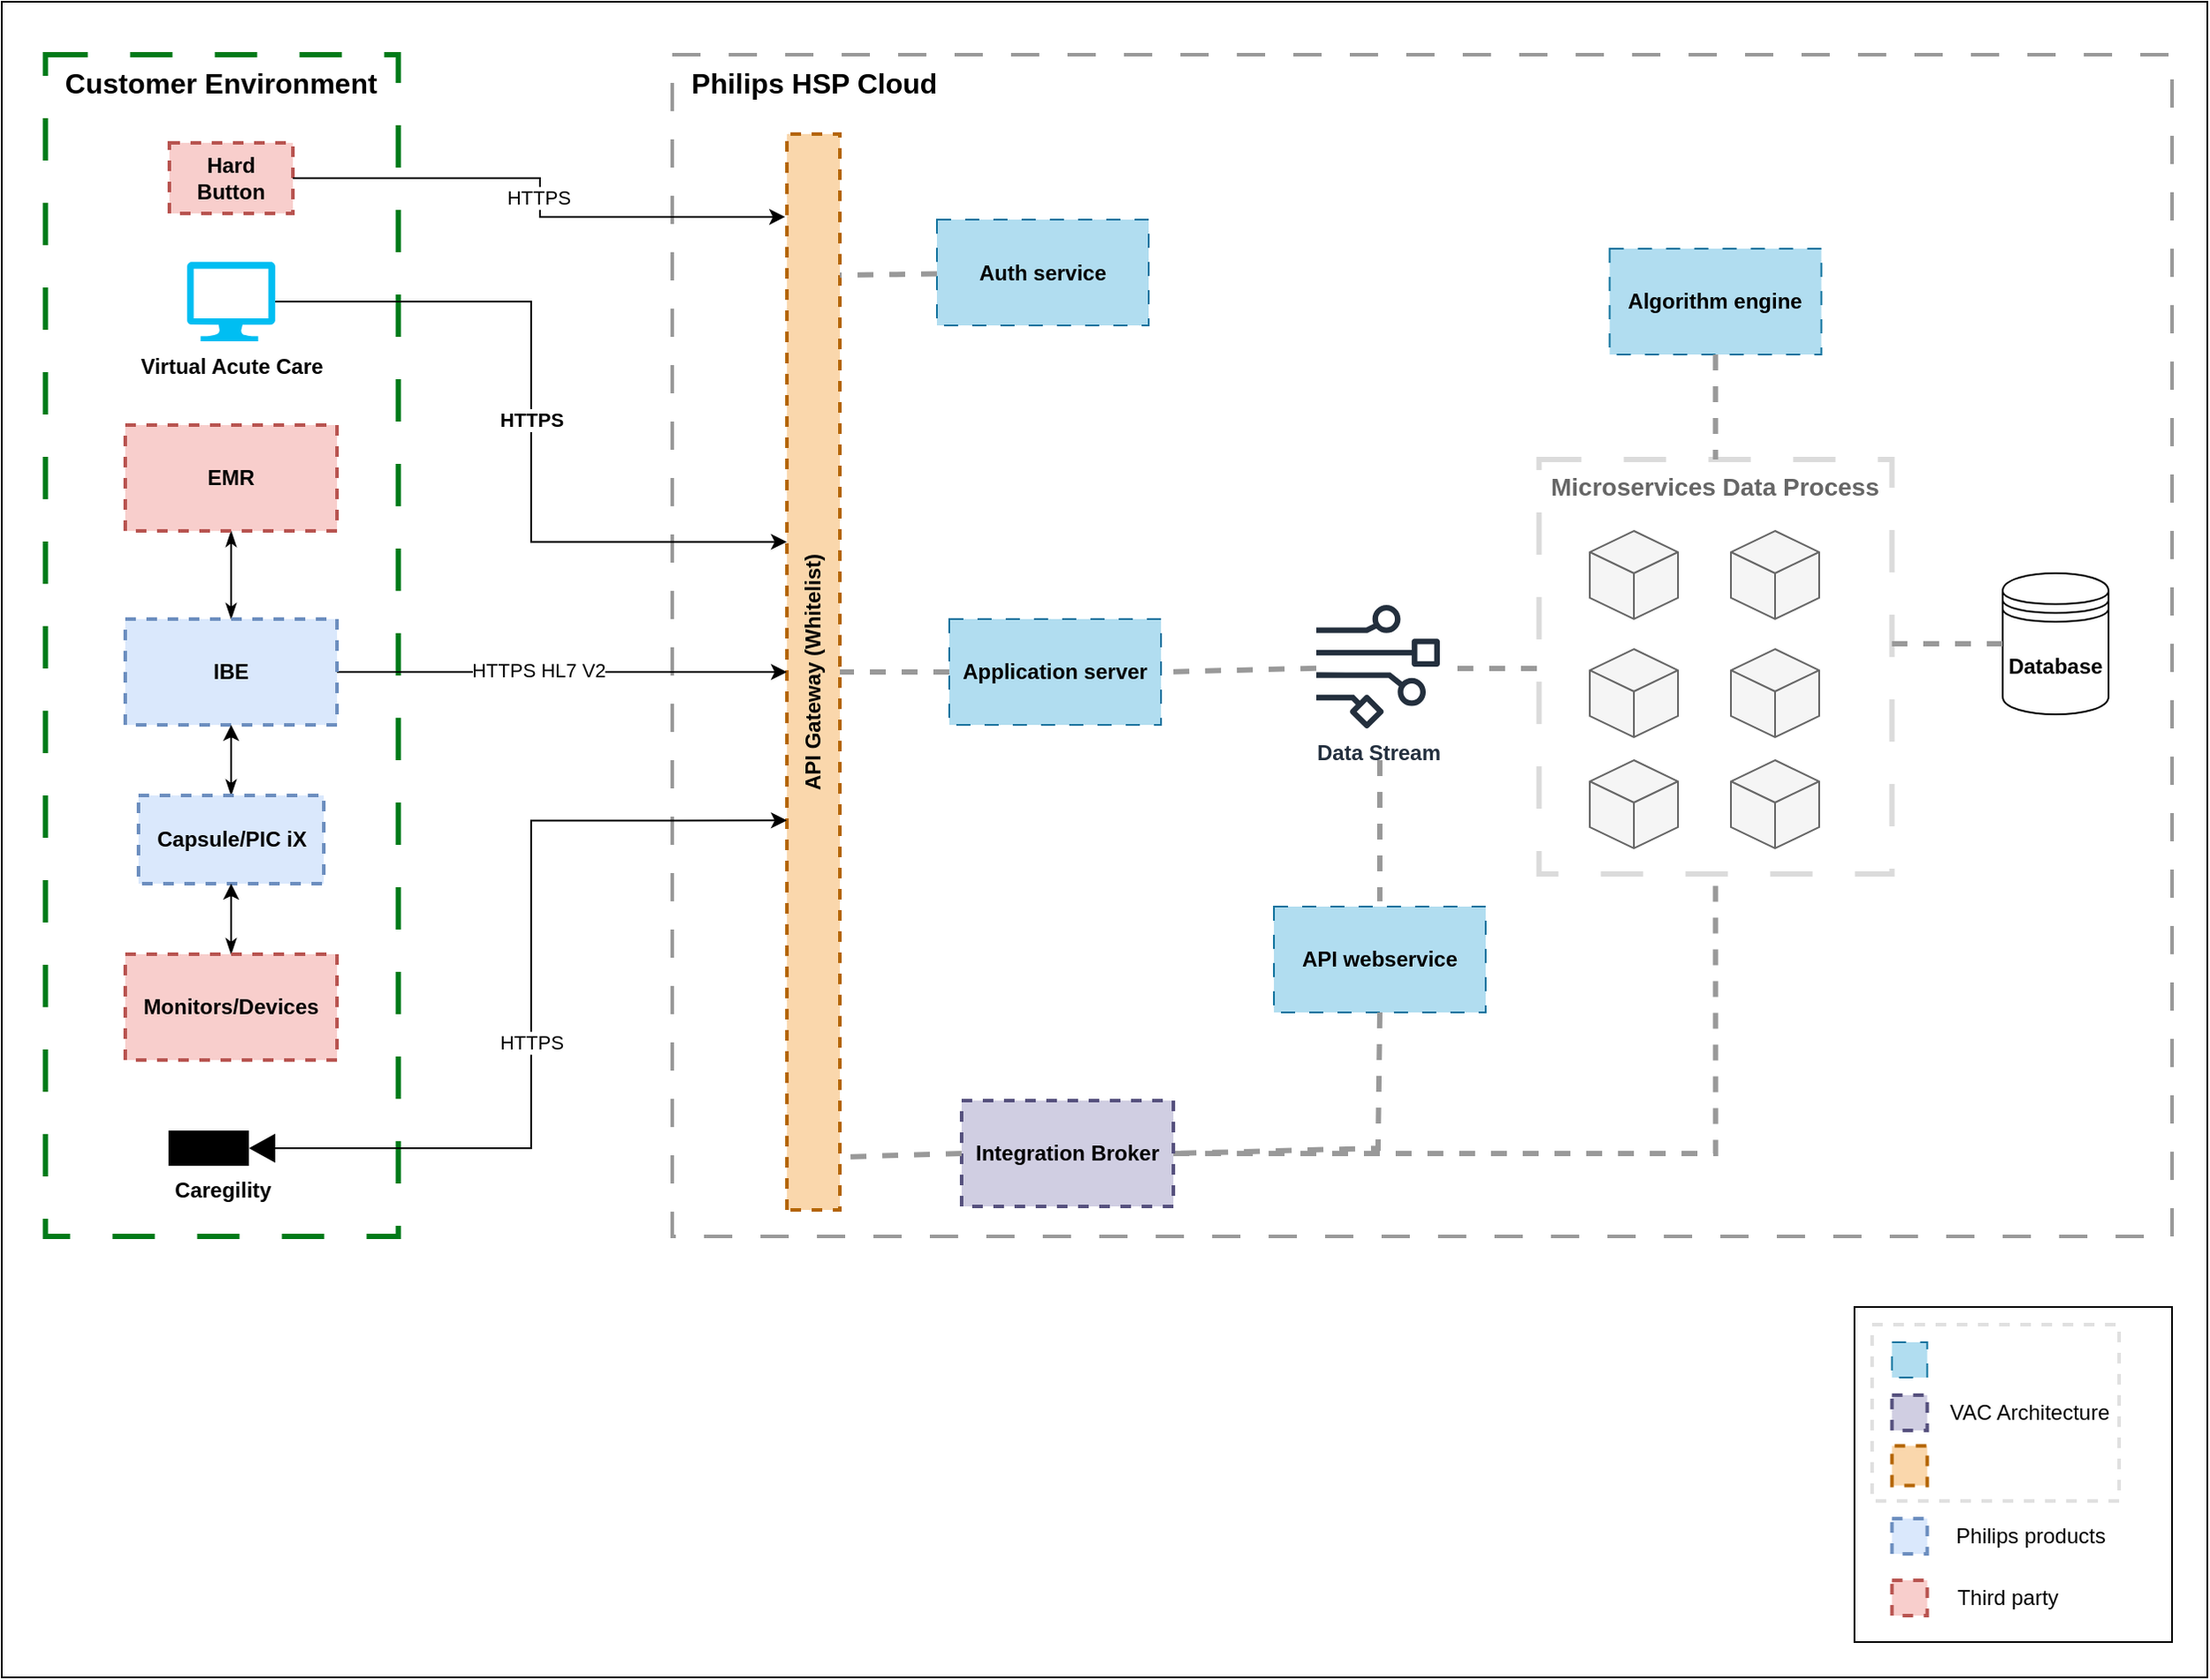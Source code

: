 <mxfile version="24.6.4" type="github">
  <diagram name="Page-1" id="7VMio2i-4e8c9Ot3hP9n">
    <mxGraphModel dx="4041" dy="2275" grid="1" gridSize="10" guides="1" tooltips="1" connect="1" arrows="1" fold="1" page="1" pageScale="1" pageWidth="850" pageHeight="1100" math="0" shadow="0">
      <root>
        <mxCell id="0" />
        <mxCell id="1" parent="0" />
        <mxCell id="-MINIWpLrqL6Es4k4kOJ-69" value="" style="rounded=0;whiteSpace=wrap;html=1;" parent="1" vertex="1">
          <mxGeometry x="-210" y="-40" width="1250" height="950" as="geometry" />
        </mxCell>
        <mxCell id="1-1rDfM84XCCUqERQ1Nr-13" value="" style="rounded=0;whiteSpace=wrap;html=1;" parent="1" vertex="1">
          <mxGeometry x="840" y="700" width="180" height="190" as="geometry" />
        </mxCell>
        <mxCell id="1-1rDfM84XCCUqERQ1Nr-10" value="VAC Architecture&amp;nbsp;" style="rounded=0;whiteSpace=wrap;html=1;strokeColor=#e0e0e0;dashed=1;strokeWidth=2;align=right;" parent="1" vertex="1">
          <mxGeometry x="850" y="710" width="140" height="100" as="geometry" />
        </mxCell>
        <mxCell id="-MINIWpLrqL6Es4k4kOJ-61" value="&amp;nbsp; Philips HSP Cloud" style="rounded=0;whiteSpace=wrap;html=1;fillColor=none;dashed=1;dashPattern=8 8;strokeWidth=2;strokeColor=#999999;align=left;verticalAlign=top;fontStyle=1;fontSize=16;" parent="1" vertex="1">
          <mxGeometry x="170" y="-10" width="850" height="670" as="geometry" />
        </mxCell>
        <mxCell id="-MINIWpLrqL6Es4k4kOJ-62" value="&amp;nbsp; Customer Environment" style="rounded=0;whiteSpace=wrap;html=1;fillColor=none;dashed=1;dashPattern=8 8;strokeWidth=3;strokeColor=#007a18;align=left;verticalAlign=top;fontStyle=1;fontSize=16;" parent="1" vertex="1">
          <mxGeometry x="-185.25" y="-10" width="200" height="670" as="geometry" />
        </mxCell>
        <mxCell id="-MINIWpLrqL6Es4k4kOJ-8" value="&lt;b&gt;Data Stream&lt;/b&gt;" style="sketch=0;outlineConnect=0;fontColor=#232F3E;gradientColor=none;fillColor=#232F3D;strokeColor=none;dashed=0;verticalLabelPosition=bottom;verticalAlign=top;align=center;html=1;fontSize=12;fontStyle=0;aspect=fixed;pointerEvents=1;shape=mxgraph.aws4.data_stream;" parent="1" vertex="1">
          <mxGeometry x="535" y="302" width="70" height="70" as="geometry" />
        </mxCell>
        <mxCell id="-MINIWpLrqL6Es4k4kOJ-12" value="&lt;b&gt;API webservice&lt;/b&gt;" style="rounded=0;whiteSpace=wrap;html=1;fillColor=#b1ddf0;strokeColor=#10739e;dashed=1;dashPattern=8 8;" parent="1" vertex="1">
          <mxGeometry x="511" y="473" width="120" height="60" as="geometry" />
        </mxCell>
        <mxCell id="-MINIWpLrqL6Es4k4kOJ-16" value="&lt;b&gt;Application server&lt;/b&gt;" style="rounded=0;whiteSpace=wrap;html=1;fillColor=#b1ddf0;strokeColor=#10739e;dashed=1;dashPattern=8 8;" parent="1" vertex="1">
          <mxGeometry x="327" y="310" width="120" height="60" as="geometry" />
        </mxCell>
        <mxCell id="-MINIWpLrqL6Es4k4kOJ-20" value="" style="endArrow=none;dashed=1;html=1;rounded=0;strokeWidth=3;fillColor=#bac8d3;strokeColor=#999999;entryX=1;entryY=0.5;entryDx=0;entryDy=0;" parent="1" source="-MINIWpLrqL6Es4k4kOJ-8" target="-MINIWpLrqL6Es4k4kOJ-16" edge="1">
          <mxGeometry width="50" height="50" relative="1" as="geometry">
            <mxPoint x="510" y="225" as="sourcePoint" />
            <mxPoint x="570" y="170" as="targetPoint" />
            <Array as="points" />
          </mxGeometry>
        </mxCell>
        <mxCell id="-MINIWpLrqL6Es4k4kOJ-23" value="" style="endArrow=none;dashed=1;html=1;rounded=0;strokeWidth=3;fillColor=#bac8d3;strokeColor=#999999;" parent="1" edge="1">
          <mxGeometry width="50" height="50" relative="1" as="geometry">
            <mxPoint x="571" y="390" as="sourcePoint" />
            <mxPoint x="571" y="470" as="targetPoint" />
          </mxGeometry>
        </mxCell>
        <mxCell id="-MINIWpLrqL6Es4k4kOJ-30" style="edgeStyle=orthogonalEdgeStyle;rounded=0;orthogonalLoop=1;jettySize=auto;html=1;entryX=0.621;entryY=0;entryDx=0;entryDy=0;entryPerimeter=0;" parent="1" source="-MINIWpLrqL6Es4k4kOJ-25" target="-MINIWpLrqL6Es4k4kOJ-26" edge="1">
          <mxGeometry relative="1" as="geometry" />
        </mxCell>
        <mxCell id="-MINIWpLrqL6Es4k4kOJ-43" value="&lt;b&gt;HTTPS&lt;/b&gt;" style="edgeLabel;html=1;align=center;verticalAlign=middle;resizable=0;points=[];" parent="-MINIWpLrqL6Es4k4kOJ-30" vertex="1" connectable="0">
          <mxGeometry x="-0.089" relative="1" as="geometry">
            <mxPoint y="18" as="offset" />
          </mxGeometry>
        </mxCell>
        <mxCell id="-MINIWpLrqL6Es4k4kOJ-25" value="Virtual Acute Care" style="verticalLabelPosition=bottom;html=1;verticalAlign=top;align=center;strokeColor=none;fillColor=#00BEF2;shape=mxgraph.azure.computer;pointerEvents=1;fontStyle=1" parent="1" vertex="1">
          <mxGeometry x="-105" y="107.5" width="50" height="45" as="geometry" />
        </mxCell>
        <mxCell id="-MINIWpLrqL6Es4k4kOJ-26" value="&lt;b&gt;API Gateway (Whitelist)&lt;/b&gt;" style="rounded=0;whiteSpace=wrap;html=1;fillColor=#fad7ac;strokeColor=#b46504;dashed=1;strokeWidth=2;rotation=-90;" parent="1" vertex="1">
          <mxGeometry x="-55" y="325" width="610" height="30" as="geometry" />
        </mxCell>
        <mxCell id="RwbNNtj2UNBLEY9HIOs3-1" style="edgeStyle=orthogonalEdgeStyle;rounded=0;orthogonalLoop=1;jettySize=auto;html=1;entryX=0.5;entryY=1;entryDx=0;entryDy=0;dashed=1;strokeWidth=3;strokeColor=#999999;endArrow=none;endFill=0;" edge="1" parent="1" source="-MINIWpLrqL6Es4k4kOJ-27" target="Ly6DX9u7_t1mPk6thkJn-14">
          <mxGeometry relative="1" as="geometry" />
        </mxCell>
        <mxCell id="-MINIWpLrqL6Es4k4kOJ-27" value="Integration Broker" style="rounded=0;whiteSpace=wrap;html=1;fillColor=#d0cee2;strokeColor=#56517e;dashed=1;strokeWidth=2;fontStyle=1" parent="1" vertex="1">
          <mxGeometry x="334" y="583" width="120" height="60" as="geometry" />
        </mxCell>
        <mxCell id="-MINIWpLrqL6Es4k4kOJ-28" value="" style="endArrow=none;dashed=1;html=1;rounded=0;strokeWidth=3;fillColor=#bac8d3;strokeColor=#999999;entryX=1;entryY=0.5;entryDx=0;entryDy=0;exitX=0.5;exitY=1;exitDx=0;exitDy=0;" parent="1" source="-MINIWpLrqL6Es4k4kOJ-12" target="-MINIWpLrqL6Es4k4kOJ-27" edge="1">
          <mxGeometry width="50" height="50" relative="1" as="geometry">
            <mxPoint x="410" y="570" as="sourcePoint" />
            <mxPoint x="330" y="530" as="targetPoint" />
            <Array as="points">
              <mxPoint x="570" y="610" />
            </Array>
          </mxGeometry>
        </mxCell>
        <mxCell id="-MINIWpLrqL6Es4k4kOJ-29" value="" style="endArrow=none;dashed=1;html=1;rounded=0;strokeWidth=3;fillColor=#bac8d3;strokeColor=#999999;entryX=0.5;entryY=1;entryDx=0;entryDy=0;exitX=0;exitY=0.5;exitDx=0;exitDy=0;" parent="1" source="-MINIWpLrqL6Es4k4kOJ-16" target="-MINIWpLrqL6Es4k4kOJ-26" edge="1">
          <mxGeometry width="50" height="50" relative="1" as="geometry">
            <mxPoint x="580" y="470" as="sourcePoint" />
            <mxPoint x="310" y="530" as="targetPoint" />
            <Array as="points" />
          </mxGeometry>
        </mxCell>
        <mxCell id="-MINIWpLrqL6Es4k4kOJ-36" style="edgeStyle=orthogonalEdgeStyle;rounded=0;orthogonalLoop=1;jettySize=auto;html=1;entryX=0.5;entryY=0;entryDx=0;entryDy=0;endArrow=classicThin;endFill=1;startArrow=classicThin;startFill=1;" parent="1" source="-MINIWpLrqL6Es4k4kOJ-33" target="-MINIWpLrqL6Es4k4kOJ-35" edge="1">
          <mxGeometry relative="1" as="geometry" />
        </mxCell>
        <mxCell id="-MINIWpLrqL6Es4k4kOJ-33" value="EMR" style="rounded=0;whiteSpace=wrap;html=1;fillColor=#f8cecc;strokeColor=#b85450;dashed=1;strokeWidth=2;fontStyle=1" parent="1" vertex="1">
          <mxGeometry x="-140" y="200" width="120" height="60" as="geometry" />
        </mxCell>
        <mxCell id="Ly6DX9u7_t1mPk6thkJn-4" style="edgeStyle=orthogonalEdgeStyle;rounded=0;orthogonalLoop=1;jettySize=auto;html=1;entryX=0.5;entryY=0;entryDx=0;entryDy=0;" parent="1" source="-MINIWpLrqL6Es4k4kOJ-35" target="-MINIWpLrqL6Es4k4kOJ-26" edge="1">
          <mxGeometry relative="1" as="geometry" />
        </mxCell>
        <mxCell id="Ly6DX9u7_t1mPk6thkJn-5" value="HTTPS HL7 V2" style="edgeLabel;html=1;align=center;verticalAlign=middle;resizable=0;points=[];" parent="Ly6DX9u7_t1mPk6thkJn-4" vertex="1" connectable="0">
          <mxGeometry x="-0.106" y="1" relative="1" as="geometry">
            <mxPoint as="offset" />
          </mxGeometry>
        </mxCell>
        <mxCell id="-MINIWpLrqL6Es4k4kOJ-35" value="IBE" style="rounded=0;whiteSpace=wrap;html=1;fillColor=#dae8fc;strokeColor=#6c8ebf;dashed=1;strokeWidth=2;fontStyle=1" parent="1" vertex="1">
          <mxGeometry x="-140" y="310" width="120" height="60" as="geometry" />
        </mxCell>
        <mxCell id="-MINIWpLrqL6Es4k4kOJ-39" style="edgeStyle=orthogonalEdgeStyle;rounded=0;orthogonalLoop=1;jettySize=auto;html=1;entryX=0.5;entryY=1;entryDx=0;entryDy=0;startArrow=classicThin;startFill=1;" parent="1" source="-MINIWpLrqL6Es4k4kOJ-38" target="-MINIWpLrqL6Es4k4kOJ-35" edge="1">
          <mxGeometry relative="1" as="geometry" />
        </mxCell>
        <mxCell id="-MINIWpLrqL6Es4k4kOJ-38" value="Capsule/PIC iX" style="rounded=0;whiteSpace=wrap;html=1;fillColor=#dae8fc;strokeColor=#6c8ebf;dashed=1;strokeWidth=2;fontStyle=1" parent="1" vertex="1">
          <mxGeometry x="-132.5" y="410" width="105" height="50" as="geometry" />
        </mxCell>
        <mxCell id="-MINIWpLrqL6Es4k4kOJ-40" value="Caregility" style="shape=mxgraph.signs.tech.video_camera;html=1;pointerEvents=1;fillColor=#000000;strokeColor=none;verticalLabelPosition=bottom;verticalAlign=top;align=center;fontStyle=1" parent="1" vertex="1">
          <mxGeometry x="-115.5" y="600" width="60.5" height="20" as="geometry" />
        </mxCell>
        <mxCell id="-MINIWpLrqL6Es4k4kOJ-56" value="Database" style="shape=datastore;whiteSpace=wrap;html=1;fontStyle=1" parent="1" vertex="1">
          <mxGeometry x="924" y="284" width="60" height="80" as="geometry" />
        </mxCell>
        <mxCell id="1-1rDfM84XCCUqERQ1Nr-2" style="edgeStyle=orthogonalEdgeStyle;rounded=0;orthogonalLoop=1;jettySize=auto;html=1;entryX=0.5;entryY=1;entryDx=0;entryDy=0;startArrow=classicThin;startFill=1;" parent="1" source="1-1rDfM84XCCUqERQ1Nr-1" target="-MINIWpLrqL6Es4k4kOJ-38" edge="1">
          <mxGeometry relative="1" as="geometry" />
        </mxCell>
        <mxCell id="1-1rDfM84XCCUqERQ1Nr-1" value="Monitors/Devices" style="rounded=0;whiteSpace=wrap;html=1;fillColor=#f8cecc;strokeColor=#b85450;dashed=1;strokeWidth=2;fontStyle=1" parent="1" vertex="1">
          <mxGeometry x="-140" y="500" width="120" height="60" as="geometry" />
        </mxCell>
        <mxCell id="1-1rDfM84XCCUqERQ1Nr-3" value="" style="rounded=0;whiteSpace=wrap;html=1;fillColor=#b1ddf0;strokeColor=#10739e;dashed=1;dashPattern=8 8;" parent="1" vertex="1">
          <mxGeometry x="861.25" y="720" width="20" height="20" as="geometry" />
        </mxCell>
        <mxCell id="1-1rDfM84XCCUqERQ1Nr-4" value="" style="rounded=0;whiteSpace=wrap;html=1;fillColor=#d0cee2;strokeColor=#56517e;dashed=1;strokeWidth=2;fontStyle=1" parent="1" vertex="1">
          <mxGeometry x="861.25" y="750" width="20" height="20" as="geometry" />
        </mxCell>
        <mxCell id="1-1rDfM84XCCUqERQ1Nr-5" value="" style="rounded=0;whiteSpace=wrap;html=1;fillColor=#fad7ac;strokeColor=#b46504;dashed=1;strokeWidth=2;rotation=-90;" parent="1" vertex="1">
          <mxGeometry x="860" y="780" width="22.5" height="20" as="geometry" />
        </mxCell>
        <mxCell id="1-1rDfM84XCCUqERQ1Nr-14" value="" style="group" parent="1" vertex="1" connectable="0">
          <mxGeometry x="861.25" y="815" width="128.75" height="30" as="geometry" />
        </mxCell>
        <mxCell id="1-1rDfM84XCCUqERQ1Nr-6" value="" style="rounded=0;whiteSpace=wrap;html=1;fillColor=#dae8fc;strokeColor=#6c8ebf;dashed=1;strokeWidth=2;fontStyle=1" parent="1-1rDfM84XCCUqERQ1Nr-14" vertex="1">
          <mxGeometry y="5" width="20" height="20" as="geometry" />
        </mxCell>
        <mxCell id="1-1rDfM84XCCUqERQ1Nr-11" value="Philips products" style="text;html=1;align=center;verticalAlign=middle;whiteSpace=wrap;rounded=0;" parent="1-1rDfM84XCCUqERQ1Nr-14" vertex="1">
          <mxGeometry x="28.75" width="100" height="30" as="geometry" />
        </mxCell>
        <mxCell id="1-1rDfM84XCCUqERQ1Nr-7" value="" style="rounded=0;whiteSpace=wrap;html=1;fillColor=#f8cecc;strokeColor=#b85450;dashed=1;strokeWidth=2;fontStyle=1" parent="1" vertex="1">
          <mxGeometry x="861.25" y="855" width="20" height="20" as="geometry" />
        </mxCell>
        <mxCell id="1-1rDfM84XCCUqERQ1Nr-12" value="Third party" style="text;html=1;align=center;verticalAlign=middle;whiteSpace=wrap;rounded=0;rotation=0;" parent="1" vertex="1">
          <mxGeometry x="862" y="850" width="130" height="30" as="geometry" />
        </mxCell>
        <mxCell id="Ly6DX9u7_t1mPk6thkJn-6" style="edgeStyle=orthogonalEdgeStyle;rounded=0;orthogonalLoop=1;jettySize=auto;html=1;entryX=0.362;entryY=0;entryDx=0;entryDy=0;entryPerimeter=0;" parent="1" source="-MINIWpLrqL6Es4k4kOJ-40" target="-MINIWpLrqL6Es4k4kOJ-26" edge="1">
          <mxGeometry relative="1" as="geometry" />
        </mxCell>
        <mxCell id="Ly6DX9u7_t1mPk6thkJn-7" value="HTTPS" style="edgeLabel;html=1;align=center;verticalAlign=middle;resizable=0;points=[];" parent="Ly6DX9u7_t1mPk6thkJn-6" vertex="1" connectable="0">
          <mxGeometry x="-0.136" relative="1" as="geometry">
            <mxPoint as="offset" />
          </mxGeometry>
        </mxCell>
        <mxCell id="Ly6DX9u7_t1mPk6thkJn-8" value="" style="endArrow=none;dashed=1;html=1;rounded=0;strokeWidth=3;fillColor=#bac8d3;strokeColor=#999999;entryX=0.5;entryY=1;entryDx=0;entryDy=0;exitX=0;exitY=0.5;exitDx=0;exitDy=0;" parent="1" source="-MINIWpLrqL6Es4k4kOJ-27" edge="1">
          <mxGeometry width="50" height="50" relative="1" as="geometry">
            <mxPoint x="320" y="500" as="sourcePoint" />
            <mxPoint x="265" y="615" as="targetPoint" />
            <Array as="points" />
          </mxGeometry>
        </mxCell>
        <mxCell id="Ly6DX9u7_t1mPk6thkJn-9" value="&lt;b&gt;Auth service&lt;/b&gt;" style="rounded=0;whiteSpace=wrap;html=1;fillColor=#b1ddf0;strokeColor=#10739e;dashed=1;dashPattern=8 8;" parent="1" vertex="1">
          <mxGeometry x="320" y="83.5" width="120" height="60" as="geometry" />
        </mxCell>
        <mxCell id="Ly6DX9u7_t1mPk6thkJn-10" value="" style="endArrow=none;dashed=1;html=1;rounded=0;strokeWidth=3;fillColor=#bac8d3;strokeColor=#999999;entryX=0.5;entryY=1;entryDx=0;entryDy=0;" parent="1" source="Ly6DX9u7_t1mPk6thkJn-9" edge="1">
          <mxGeometry width="50" height="50" relative="1" as="geometry">
            <mxPoint x="320" as="sourcePoint" />
            <mxPoint x="265" y="115" as="targetPoint" />
            <Array as="points" />
          </mxGeometry>
        </mxCell>
        <mxCell id="Ly6DX9u7_t1mPk6thkJn-14" value="Microservices Data Process" style="rounded=0;whiteSpace=wrap;html=1;dashed=1;dashPattern=8 8;strokeWidth=3;align=center;verticalAlign=top;fontStyle=1;fontSize=14;strokeColor=#DBDBDB;fontColor=#666666;" parent="1" vertex="1">
          <mxGeometry x="661.25" y="219.5" width="200" height="235" as="geometry" />
        </mxCell>
        <mxCell id="Ly6DX9u7_t1mPk6thkJn-16" value="" style="endArrow=none;dashed=1;html=1;rounded=0;strokeWidth=3;fillColor=#bac8d3;strokeColor=#999999;entryX=1;entryY=0.5;entryDx=0;entryDy=0;" parent="1" edge="1">
          <mxGeometry width="50" height="50" relative="1" as="geometry">
            <mxPoint x="660" y="338" as="sourcePoint" />
            <mxPoint x="610" y="338" as="targetPoint" />
            <Array as="points" />
          </mxGeometry>
        </mxCell>
        <mxCell id="Ly6DX9u7_t1mPk6thkJn-18" value="" style="html=1;whiteSpace=wrap;shape=isoCube2;backgroundOutline=1;isoAngle=15;strokeWidth=1;perimeterSpacing=0;fillColor=#f5f5f5;fontColor=#333333;strokeColor=#666666;" parent="1" vertex="1">
          <mxGeometry x="690" y="260" width="50" height="50" as="geometry" />
        </mxCell>
        <mxCell id="Ly6DX9u7_t1mPk6thkJn-19" value="" style="html=1;whiteSpace=wrap;shape=isoCube2;backgroundOutline=1;isoAngle=15;strokeWidth=1;perimeterSpacing=0;fillColor=#f5f5f5;fontColor=#333333;strokeColor=#666666;" parent="1" vertex="1">
          <mxGeometry x="770" y="260" width="50" height="50" as="geometry" />
        </mxCell>
        <mxCell id="Ly6DX9u7_t1mPk6thkJn-20" value="" style="html=1;whiteSpace=wrap;shape=isoCube2;backgroundOutline=1;isoAngle=15;strokeWidth=1;perimeterSpacing=0;fillColor=#f5f5f5;fontColor=#333333;strokeColor=#666666;" parent="1" vertex="1">
          <mxGeometry x="690" y="327" width="50" height="50" as="geometry" />
        </mxCell>
        <mxCell id="Ly6DX9u7_t1mPk6thkJn-21" value="" style="html=1;whiteSpace=wrap;shape=isoCube2;backgroundOutline=1;isoAngle=15;strokeWidth=1;perimeterSpacing=0;fillColor=#f5f5f5;fontColor=#333333;strokeColor=#666666;" parent="1" vertex="1">
          <mxGeometry x="770" y="327" width="50" height="50" as="geometry" />
        </mxCell>
        <mxCell id="Ly6DX9u7_t1mPk6thkJn-22" value="" style="html=1;whiteSpace=wrap;shape=isoCube2;backgroundOutline=1;isoAngle=15;strokeWidth=1;perimeterSpacing=0;fillColor=#f5f5f5;fontColor=#333333;strokeColor=#666666;" parent="1" vertex="1">
          <mxGeometry x="690" y="390" width="50" height="50" as="geometry" />
        </mxCell>
        <mxCell id="Ly6DX9u7_t1mPk6thkJn-23" value="" style="html=1;whiteSpace=wrap;shape=isoCube2;backgroundOutline=1;isoAngle=15;strokeWidth=1;perimeterSpacing=0;fillColor=#f5f5f5;fontColor=#333333;strokeColor=#666666;" parent="1" vertex="1">
          <mxGeometry x="770" y="390" width="50" height="50" as="geometry" />
        </mxCell>
        <mxCell id="Ly6DX9u7_t1mPk6thkJn-24" value="" style="endArrow=none;dashed=1;html=1;rounded=0;strokeWidth=3;fillColor=#bac8d3;strokeColor=#999999;entryX=1;entryY=0.5;entryDx=0;entryDy=0;exitX=0;exitY=0.5;exitDx=0;exitDy=0;" parent="1" source="-MINIWpLrqL6Es4k4kOJ-56" edge="1">
          <mxGeometry width="50" height="50" relative="1" as="geometry">
            <mxPoint x="911.25" y="324" as="sourcePoint" />
            <mxPoint x="861.25" y="324" as="targetPoint" />
            <Array as="points" />
          </mxGeometry>
        </mxCell>
        <mxCell id="Ly6DX9u7_t1mPk6thkJn-25" value="&lt;b&gt;Algorithm engine&lt;/b&gt;" style="rounded=0;whiteSpace=wrap;html=1;fillColor=#b1ddf0;strokeColor=#10739e;dashed=1;dashPattern=8 8;" parent="1" vertex="1">
          <mxGeometry x="701.25" y="100" width="120" height="60" as="geometry" />
        </mxCell>
        <mxCell id="Ly6DX9u7_t1mPk6thkJn-26" value="" style="endArrow=none;dashed=1;html=1;rounded=0;strokeWidth=3;fillColor=#bac8d3;strokeColor=#999999;entryX=0.5;entryY=0;entryDx=0;entryDy=0;exitX=0.5;exitY=1;exitDx=0;exitDy=0;" parent="1" source="Ly6DX9u7_t1mPk6thkJn-25" target="Ly6DX9u7_t1mPk6thkJn-14" edge="1">
          <mxGeometry width="50" height="50" relative="1" as="geometry">
            <mxPoint x="820" y="210" as="sourcePoint" />
            <mxPoint x="757.25" y="210" as="targetPoint" />
            <Array as="points" />
          </mxGeometry>
        </mxCell>
        <mxCell id="RwbNNtj2UNBLEY9HIOs3-2" value="Hard Button" style="rounded=0;whiteSpace=wrap;html=1;fillColor=#f8cecc;strokeColor=#b85450;dashed=1;strokeWidth=2;fontStyle=1" vertex="1" parent="1">
          <mxGeometry x="-115" y="40" width="70" height="40" as="geometry" />
        </mxCell>
        <mxCell id="RwbNNtj2UNBLEY9HIOs3-4" style="edgeStyle=orthogonalEdgeStyle;rounded=0;orthogonalLoop=1;jettySize=auto;html=1;entryX=0.923;entryY=-0.033;entryDx=0;entryDy=0;entryPerimeter=0;" edge="1" parent="1" source="RwbNNtj2UNBLEY9HIOs3-2" target="-MINIWpLrqL6Es4k4kOJ-26">
          <mxGeometry relative="1" as="geometry" />
        </mxCell>
        <mxCell id="RwbNNtj2UNBLEY9HIOs3-6" value="HTTPS" style="edgeLabel;html=1;align=center;verticalAlign=middle;resizable=0;points=[];" vertex="1" connectable="0" parent="RwbNNtj2UNBLEY9HIOs3-4">
          <mxGeometry x="0.003" y="-1" relative="1" as="geometry">
            <mxPoint as="offset" />
          </mxGeometry>
        </mxCell>
      </root>
    </mxGraphModel>
  </diagram>
</mxfile>
